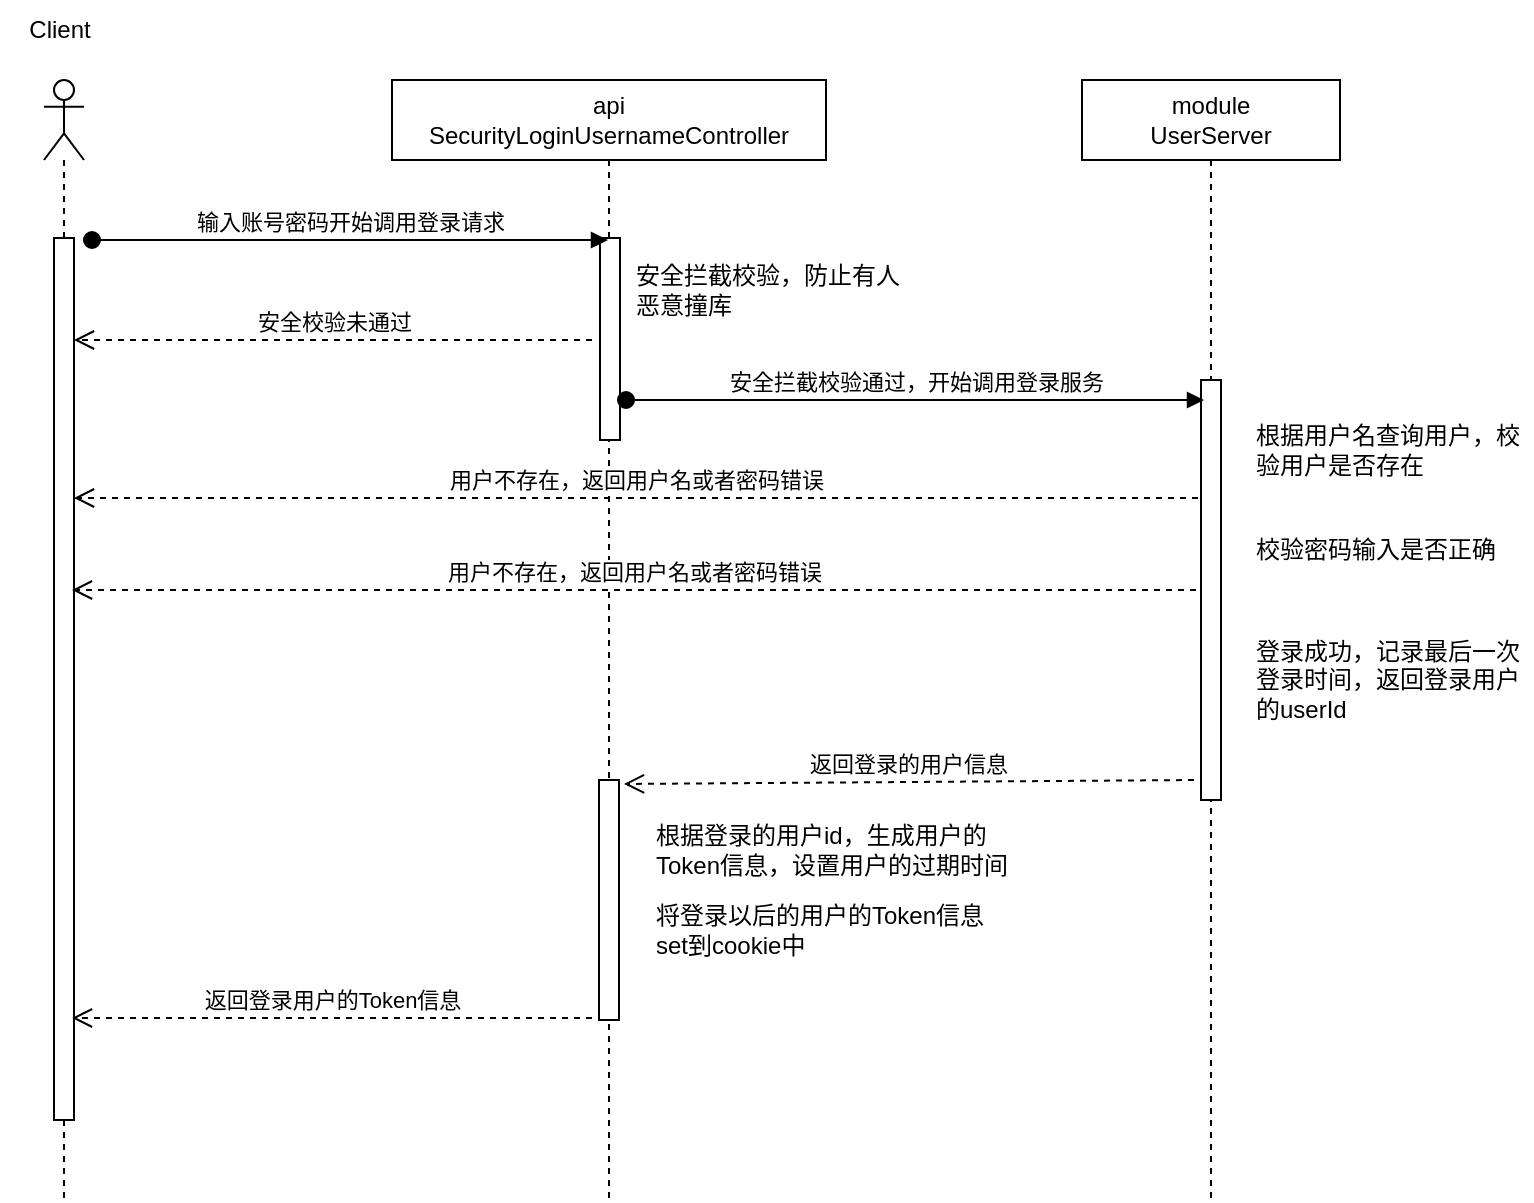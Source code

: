 <mxfile version="22.1.5" type="github">
  <diagram name="第 1 页" id="V2xf_a_1_qo3DFsYtSZZ">
    <mxGraphModel dx="1050" dy="493" grid="1" gridSize="10" guides="1" tooltips="1" connect="1" arrows="1" fold="1" page="1" pageScale="1" pageWidth="827" pageHeight="1169" math="0" shadow="0">
      <root>
        <mxCell id="0" />
        <mxCell id="1" parent="0" />
        <mxCell id="zO-CzX6baFLixF5saDA8-1" value="api&lt;br&gt;SecurityLoginUsernameController" style="shape=umlLifeline;perimeter=lifelinePerimeter;whiteSpace=wrap;html=1;container=1;dropTarget=0;collapsible=0;recursiveResize=0;outlineConnect=0;portConstraint=eastwest;newEdgeStyle={&quot;curved&quot;:0,&quot;rounded&quot;:0};" vertex="1" parent="1">
          <mxGeometry x="270" y="40" width="217" height="560" as="geometry" />
        </mxCell>
        <mxCell id="zO-CzX6baFLixF5saDA8-27" value="" style="html=1;points=[[0,0,0,0,5],[0,1,0,0,-5],[1,0,0,0,5],[1,1,0,0,-5]];perimeter=orthogonalPerimeter;outlineConnect=0;targetShapes=umlLifeline;portConstraint=eastwest;newEdgeStyle={&quot;curved&quot;:0,&quot;rounded&quot;:0};" vertex="1" parent="zO-CzX6baFLixF5saDA8-1">
          <mxGeometry x="104" y="79" width="10" height="101" as="geometry" />
        </mxCell>
        <mxCell id="zO-CzX6baFLixF5saDA8-39" value="" style="html=1;points=[[0,0,0,0,5],[0,1,0,0,-5],[1,0,0,0,5],[1,1,0,0,-5]];perimeter=orthogonalPerimeter;outlineConnect=0;targetShapes=umlLifeline;portConstraint=eastwest;newEdgeStyle={&quot;curved&quot;:0,&quot;rounded&quot;:0};" vertex="1" parent="zO-CzX6baFLixF5saDA8-1">
          <mxGeometry x="103.5" y="350" width="10" height="120" as="geometry" />
        </mxCell>
        <mxCell id="zO-CzX6baFLixF5saDA8-3" value="" style="shape=umlLifeline;perimeter=lifelinePerimeter;whiteSpace=wrap;html=1;container=1;dropTarget=0;collapsible=0;recursiveResize=0;outlineConnect=0;portConstraint=eastwest;newEdgeStyle={&quot;curved&quot;:0,&quot;rounded&quot;:0};participant=umlActor;" vertex="1" parent="1">
          <mxGeometry x="96" y="40" width="20" height="560" as="geometry" />
        </mxCell>
        <mxCell id="zO-CzX6baFLixF5saDA8-26" value="" style="html=1;points=[[0,0,0,0,5],[0,1,0,0,-5],[1,0,0,0,5],[1,1,0,0,-5]];perimeter=orthogonalPerimeter;outlineConnect=0;targetShapes=umlLifeline;portConstraint=eastwest;newEdgeStyle={&quot;curved&quot;:0,&quot;rounded&quot;:0};" vertex="1" parent="zO-CzX6baFLixF5saDA8-3">
          <mxGeometry x="5" y="79" width="10" height="441" as="geometry" />
        </mxCell>
        <mxCell id="zO-CzX6baFLixF5saDA8-5" value="module&lt;br&gt;UserServer" style="shape=umlLifeline;perimeter=lifelinePerimeter;whiteSpace=wrap;html=1;container=1;dropTarget=0;collapsible=0;recursiveResize=0;outlineConnect=0;portConstraint=eastwest;newEdgeStyle={&quot;curved&quot;:0,&quot;rounded&quot;:0};" vertex="1" parent="1">
          <mxGeometry x="615" y="40" width="129" height="560" as="geometry" />
        </mxCell>
        <mxCell id="zO-CzX6baFLixF5saDA8-32" value="" style="html=1;points=[[0,0,0,0,5],[0,1,0,0,-5],[1,0,0,0,5],[1,1,0,0,-5]];perimeter=orthogonalPerimeter;outlineConnect=0;targetShapes=umlLifeline;portConstraint=eastwest;newEdgeStyle={&quot;curved&quot;:0,&quot;rounded&quot;:0};" vertex="1" parent="zO-CzX6baFLixF5saDA8-5">
          <mxGeometry x="59.5" y="150" width="10" height="210" as="geometry" />
        </mxCell>
        <mxCell id="zO-CzX6baFLixF5saDA8-7" value="Client" style="text;html=1;strokeColor=none;fillColor=none;align=center;verticalAlign=middle;whiteSpace=wrap;rounded=0;" vertex="1" parent="1">
          <mxGeometry x="74" width="60" height="30" as="geometry" />
        </mxCell>
        <mxCell id="zO-CzX6baFLixF5saDA8-28" value="输入账号密码开始调用登录请求" style="html=1;verticalAlign=bottom;startArrow=oval;startFill=1;endArrow=block;startSize=8;curved=0;rounded=0;" edge="1" parent="1" target="zO-CzX6baFLixF5saDA8-1">
          <mxGeometry width="60" relative="1" as="geometry">
            <mxPoint x="120" y="120" as="sourcePoint" />
            <mxPoint x="180" y="120" as="targetPoint" />
          </mxGeometry>
        </mxCell>
        <mxCell id="zO-CzX6baFLixF5saDA8-30" value="安全拦截校验，防止有人恶意撞库" style="text;html=1;strokeColor=none;fillColor=none;align=left;verticalAlign=middle;whiteSpace=wrap;rounded=0;" vertex="1" parent="1">
          <mxGeometry x="390" y="130" width="140" height="30" as="geometry" />
        </mxCell>
        <mxCell id="zO-CzX6baFLixF5saDA8-31" value="安全校验未通过" style="html=1;verticalAlign=bottom;endArrow=open;dashed=1;endSize=8;curved=0;rounded=0;" edge="1" parent="1" target="zO-CzX6baFLixF5saDA8-26">
          <mxGeometry relative="1" as="geometry">
            <mxPoint x="370" y="170" as="sourcePoint" />
            <mxPoint x="290" y="170" as="targetPoint" />
          </mxGeometry>
        </mxCell>
        <mxCell id="zO-CzX6baFLixF5saDA8-33" value="安全拦截校验通过，开始调用登录服务" style="html=1;verticalAlign=bottom;startArrow=oval;startFill=1;endArrow=block;startSize=8;curved=0;rounded=0;" edge="1" parent="1">
          <mxGeometry width="60" relative="1" as="geometry">
            <mxPoint x="387" y="200" as="sourcePoint" />
            <mxPoint x="676" y="200" as="targetPoint" />
          </mxGeometry>
        </mxCell>
        <mxCell id="zO-CzX6baFLixF5saDA8-34" value="根据用户名查询用户，校验用户是否存在" style="text;html=1;strokeColor=none;fillColor=none;align=left;verticalAlign=middle;whiteSpace=wrap;rounded=0;" vertex="1" parent="1">
          <mxGeometry x="700" y="210" width="140" height="30" as="geometry" />
        </mxCell>
        <mxCell id="zO-CzX6baFLixF5saDA8-35" value="用户不存在，返回用户名或者密码错误" style="html=1;verticalAlign=bottom;endArrow=open;dashed=1;endSize=8;curved=0;rounded=0;" edge="1" parent="1">
          <mxGeometry relative="1" as="geometry">
            <mxPoint x="673" y="249" as="sourcePoint" />
            <mxPoint x="111" y="249" as="targetPoint" />
          </mxGeometry>
        </mxCell>
        <mxCell id="zO-CzX6baFLixF5saDA8-36" value="校验密码输入是否正确" style="text;html=1;strokeColor=none;fillColor=none;align=left;verticalAlign=middle;whiteSpace=wrap;rounded=0;" vertex="1" parent="1">
          <mxGeometry x="700" y="260" width="140" height="30" as="geometry" />
        </mxCell>
        <mxCell id="zO-CzX6baFLixF5saDA8-37" value="用户不存在，返回用户名或者密码错误" style="html=1;verticalAlign=bottom;endArrow=open;dashed=1;endSize=8;curved=0;rounded=0;" edge="1" parent="1">
          <mxGeometry relative="1" as="geometry">
            <mxPoint x="672" y="295" as="sourcePoint" />
            <mxPoint x="110" y="295" as="targetPoint" />
            <mxPoint as="offset" />
          </mxGeometry>
        </mxCell>
        <mxCell id="zO-CzX6baFLixF5saDA8-38" value="登录成功，记录最后一次登录时间，返回登录用户的userId" style="text;html=1;strokeColor=none;fillColor=none;align=left;verticalAlign=middle;whiteSpace=wrap;rounded=0;" vertex="1" parent="1">
          <mxGeometry x="700" y="320" width="140" height="40" as="geometry" />
        </mxCell>
        <mxCell id="zO-CzX6baFLixF5saDA8-40" value="返回登录的用户信息" style="html=1;verticalAlign=bottom;endArrow=open;dashed=1;endSize=8;curved=0;rounded=0;" edge="1" parent="1">
          <mxGeometry x="0.004" relative="1" as="geometry">
            <mxPoint x="671" y="390" as="sourcePoint" />
            <mxPoint x="386" y="392" as="targetPoint" />
            <mxPoint as="offset" />
          </mxGeometry>
        </mxCell>
        <mxCell id="zO-CzX6baFLixF5saDA8-41" value="根据登录的用户id，生成用户的Token信息，设置用户的过期时间" style="text;html=1;strokeColor=none;fillColor=none;align=left;verticalAlign=middle;whiteSpace=wrap;rounded=0;" vertex="1" parent="1">
          <mxGeometry x="400" y="410" width="180" height="30" as="geometry" />
        </mxCell>
        <mxCell id="zO-CzX6baFLixF5saDA8-42" value="将登录以后的用户的Token信息set到cookie中" style="text;html=1;strokeColor=none;fillColor=none;align=left;verticalAlign=middle;whiteSpace=wrap;rounded=0;" vertex="1" parent="1">
          <mxGeometry x="400" y="450" width="180" height="30" as="geometry" />
        </mxCell>
        <mxCell id="zO-CzX6baFLixF5saDA8-43" value="返回登录用户的Token信息" style="html=1;verticalAlign=bottom;endArrow=open;dashed=1;endSize=8;curved=0;rounded=0;" edge="1" parent="1">
          <mxGeometry x="0.004" relative="1" as="geometry">
            <mxPoint x="370" y="509" as="sourcePoint" />
            <mxPoint x="110" y="509" as="targetPoint" />
            <mxPoint as="offset" />
          </mxGeometry>
        </mxCell>
      </root>
    </mxGraphModel>
  </diagram>
</mxfile>

